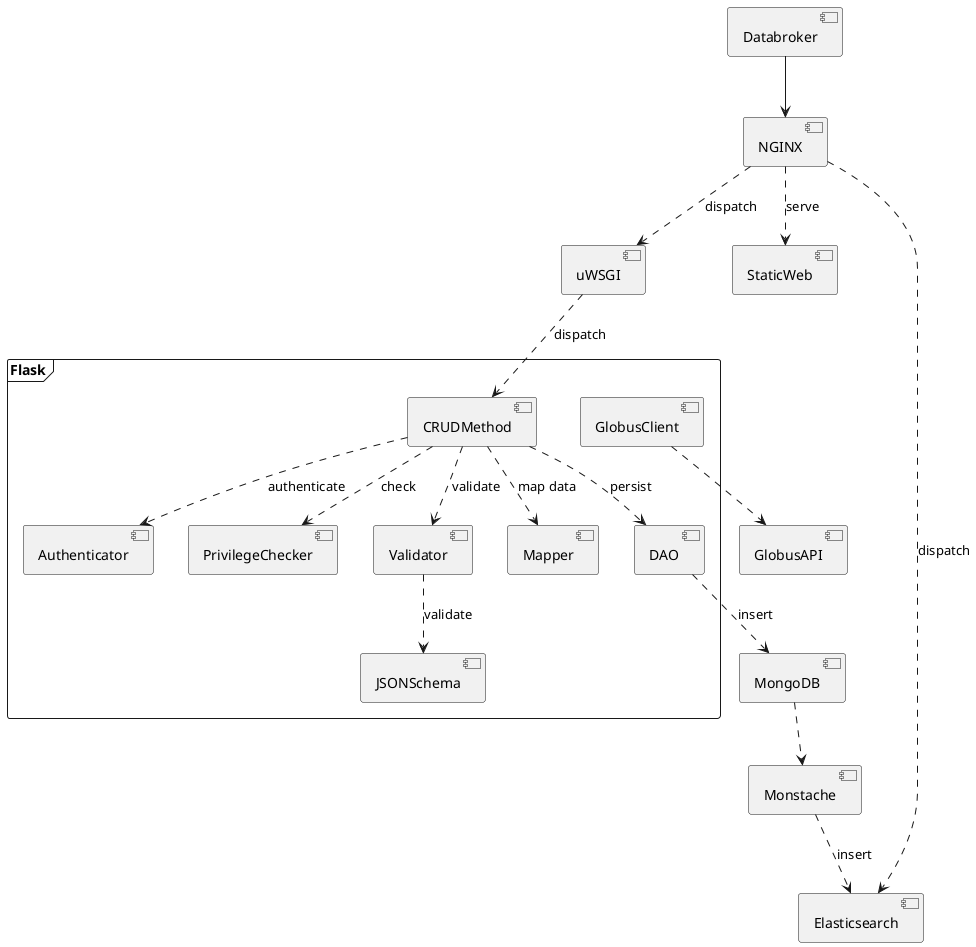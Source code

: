 @startuml Splash_Components
skinparam componentStyle uml2

frame "Flask"{
    [CRUDMethod] ..> [Authenticator]: authenticate
    [CRUDMethod] ..> [PrivilegeChecker] :check
    [CRUDMethod] ..> [Validator]: validate
    [CRUDMethod] ..> [Mapper]: map data
    [Validator] ..> [JSONSchema]: validate
    [CRUDMethod] ..> [DAO]: persist
    
    [GlobusClient] 
}
[GlobusClient] ..> [GlobusAPI]
[Databroker] --> [NGINX]
[NGINX] ..> [uWSGI]: dispatch
[NGINX] ..> [StaticWeb]: serve
[uWSGI] ..> [CRUDMethod] : dispatch
[DAO] ..> [MongoDB] : insert
[MongoDB] ..> [Monstache]
[Monstache] ..> [Elasticsearch] : insert
[NGINX] ..> [Elasticsearch]: dispatch

@enduml

@startuml sample_deployment
skinparam componentStyle uml2

[Beamline] ..> [Databroker]
[Databroker] ..> [RESTBroker]
[RESTBroker] ..> [Splash]
[UserHub] ..> [Splash]
[User] ..> [Splash]

@enduml